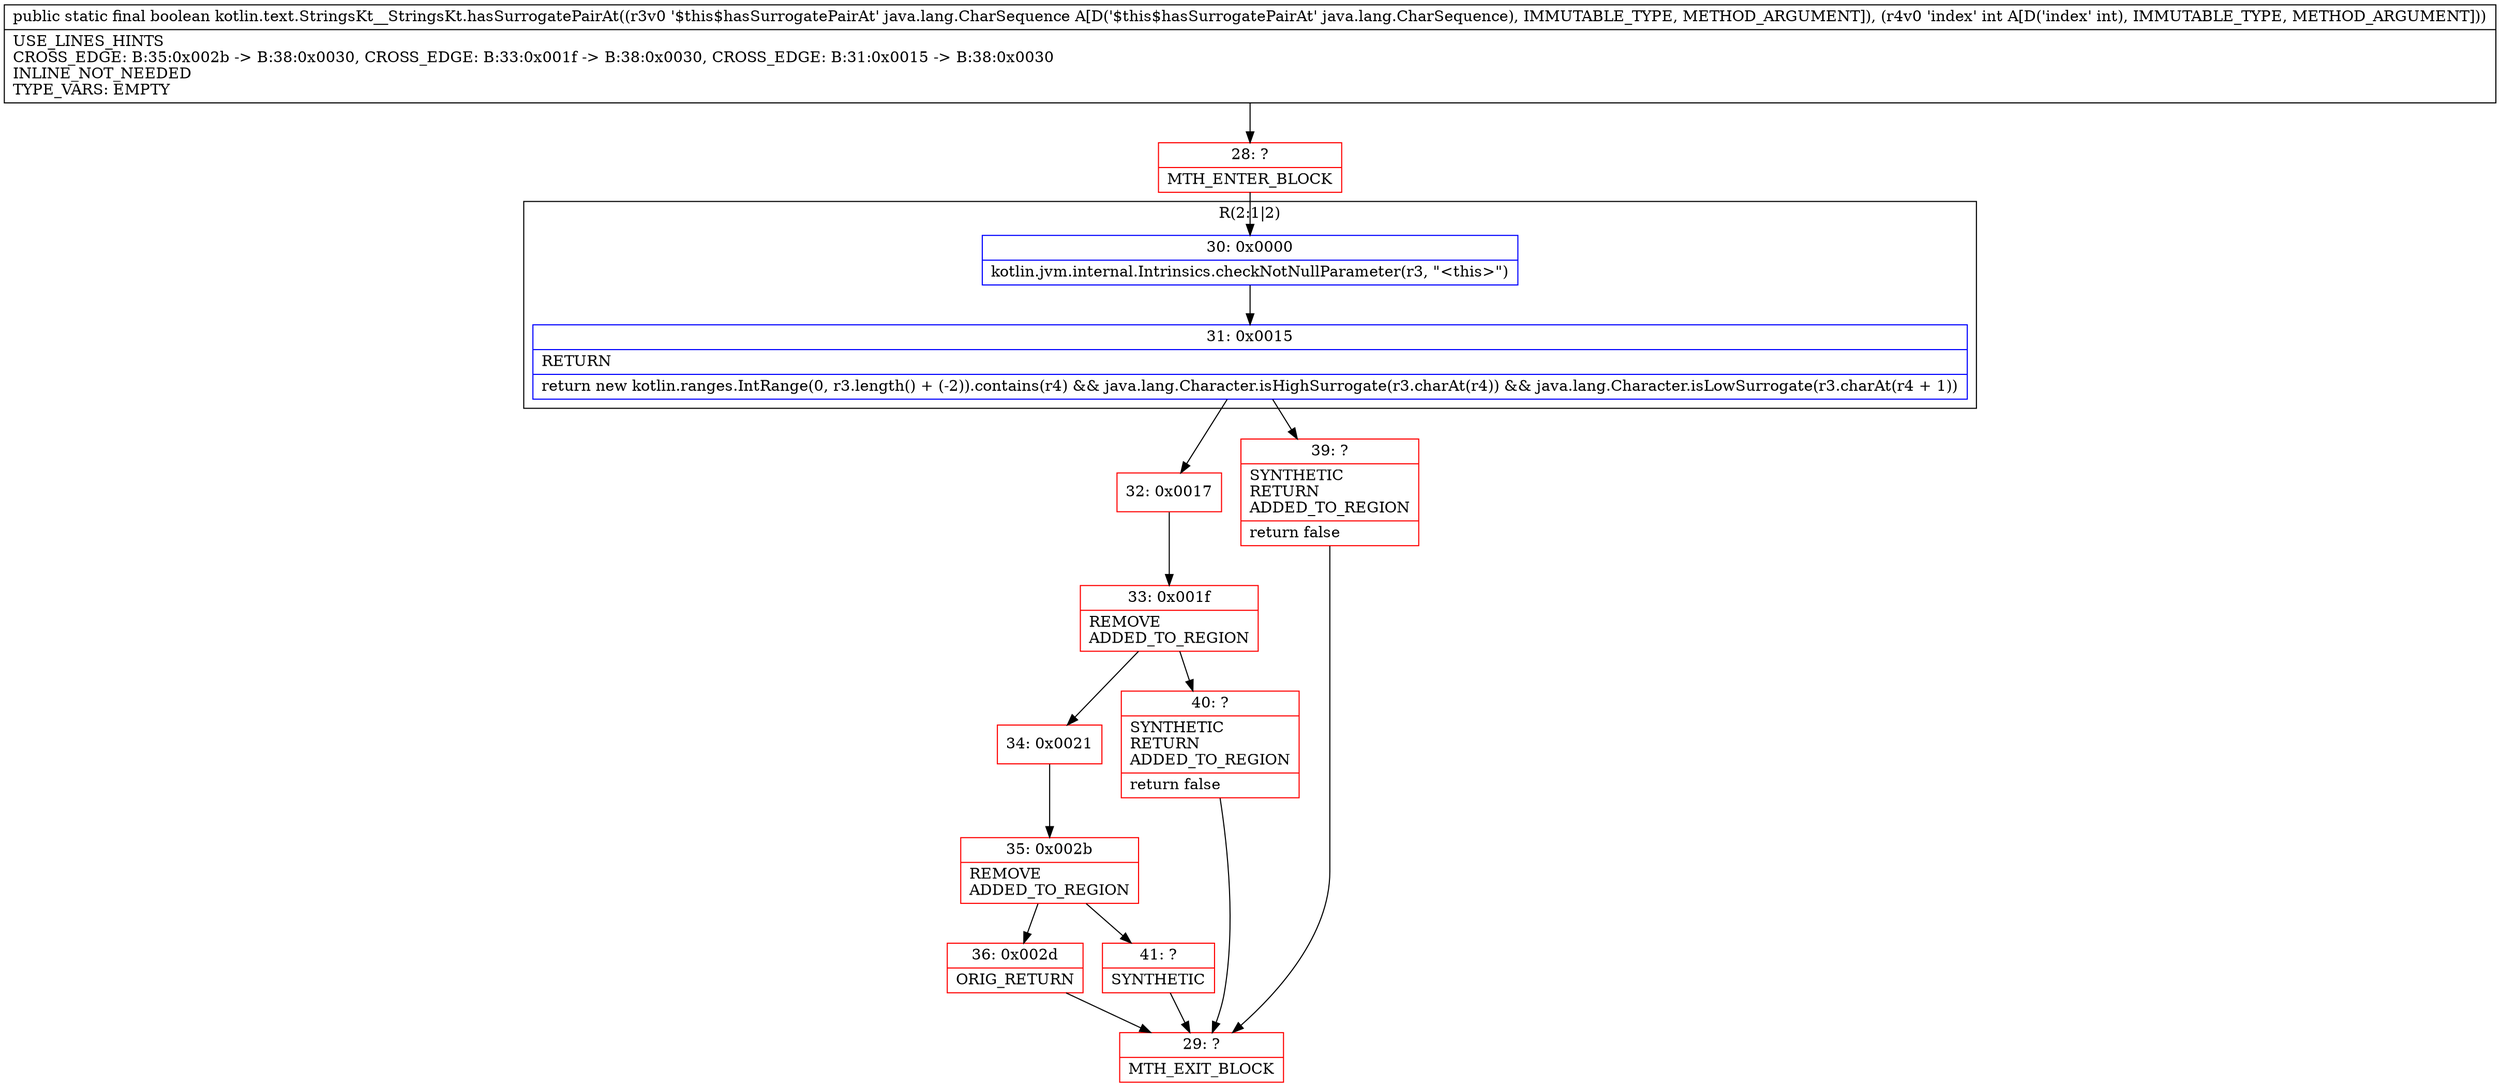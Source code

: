 digraph "CFG forkotlin.text.StringsKt__StringsKt.hasSurrogatePairAt(Ljava\/lang\/CharSequence;I)Z" {
subgraph cluster_Region_1550676580 {
label = "R(2:1|2)";
node [shape=record,color=blue];
Node_30 [shape=record,label="{30\:\ 0x0000|kotlin.jvm.internal.Intrinsics.checkNotNullParameter(r3, \"\<this\>\")\l}"];
Node_31 [shape=record,label="{31\:\ 0x0015|RETURN\l|return new kotlin.ranges.IntRange(0, r3.length() + (\-2)).contains(r4) && java.lang.Character.isHighSurrogate(r3.charAt(r4)) && java.lang.Character.isLowSurrogate(r3.charAt(r4 + 1))\l}"];
}
Node_28 [shape=record,color=red,label="{28\:\ ?|MTH_ENTER_BLOCK\l}"];
Node_32 [shape=record,color=red,label="{32\:\ 0x0017}"];
Node_33 [shape=record,color=red,label="{33\:\ 0x001f|REMOVE\lADDED_TO_REGION\l}"];
Node_34 [shape=record,color=red,label="{34\:\ 0x0021}"];
Node_35 [shape=record,color=red,label="{35\:\ 0x002b|REMOVE\lADDED_TO_REGION\l}"];
Node_36 [shape=record,color=red,label="{36\:\ 0x002d|ORIG_RETURN\l}"];
Node_29 [shape=record,color=red,label="{29\:\ ?|MTH_EXIT_BLOCK\l}"];
Node_41 [shape=record,color=red,label="{41\:\ ?|SYNTHETIC\l}"];
Node_40 [shape=record,color=red,label="{40\:\ ?|SYNTHETIC\lRETURN\lADDED_TO_REGION\l|return false\l}"];
Node_39 [shape=record,color=red,label="{39\:\ ?|SYNTHETIC\lRETURN\lADDED_TO_REGION\l|return false\l}"];
MethodNode[shape=record,label="{public static final boolean kotlin.text.StringsKt__StringsKt.hasSurrogatePairAt((r3v0 '$this$hasSurrogatePairAt' java.lang.CharSequence A[D('$this$hasSurrogatePairAt' java.lang.CharSequence), IMMUTABLE_TYPE, METHOD_ARGUMENT]), (r4v0 'index' int A[D('index' int), IMMUTABLE_TYPE, METHOD_ARGUMENT]))  | USE_LINES_HINTS\lCROSS_EDGE: B:35:0x002b \-\> B:38:0x0030, CROSS_EDGE: B:33:0x001f \-\> B:38:0x0030, CROSS_EDGE: B:31:0x0015 \-\> B:38:0x0030\lINLINE_NOT_NEEDED\lTYPE_VARS: EMPTY\l}"];
MethodNode -> Node_28;Node_30 -> Node_31;
Node_31 -> Node_32;
Node_31 -> Node_39;
Node_28 -> Node_30;
Node_32 -> Node_33;
Node_33 -> Node_34;
Node_33 -> Node_40;
Node_34 -> Node_35;
Node_35 -> Node_36;
Node_35 -> Node_41;
Node_36 -> Node_29;
Node_41 -> Node_29;
Node_40 -> Node_29;
Node_39 -> Node_29;
}

